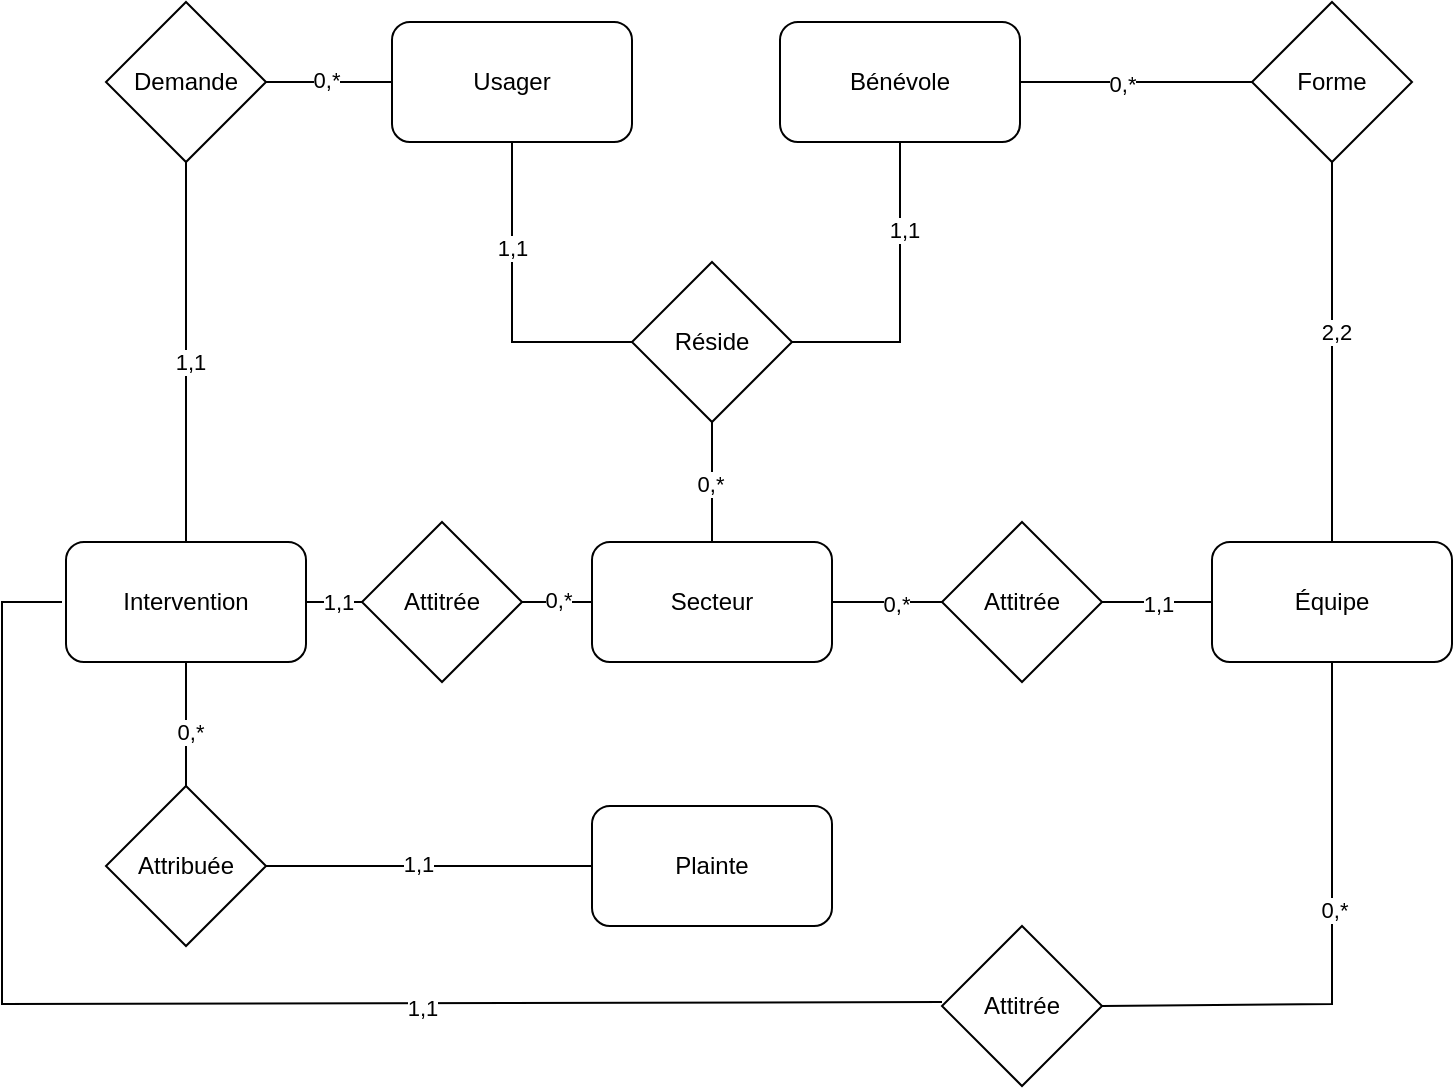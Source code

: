 <mxfile version="26.2.9">
  <diagram name="Page-1" id="ks7HY8iy_Kgf61ztUCsI">
    <mxGraphModel dx="1428" dy="743" grid="1" gridSize="10" guides="1" tooltips="1" connect="1" arrows="1" fold="1" page="1" pageScale="1" pageWidth="1169" pageHeight="827" background="none" math="0" shadow="0">
      <root>
        <mxCell id="0" />
        <mxCell id="1" parent="0" />
        <mxCell id="JO7mMctXThJsMqSaezbj-1" value="Usager" style="rounded=1;whiteSpace=wrap;html=1;" parent="1" vertex="1">
          <mxGeometry x="455" y="90" width="120" height="60" as="geometry" />
        </mxCell>
        <mxCell id="JO7mMctXThJsMqSaezbj-2" value="Bénévole" style="rounded=1;whiteSpace=wrap;html=1;" parent="1" vertex="1">
          <mxGeometry x="649" y="90" width="120" height="60" as="geometry" />
        </mxCell>
        <mxCell id="JO7mMctXThJsMqSaezbj-3" value="Équipe" style="rounded=1;whiteSpace=wrap;html=1;" parent="1" vertex="1">
          <mxGeometry x="865" y="350" width="120" height="60" as="geometry" />
        </mxCell>
        <mxCell id="JO7mMctXThJsMqSaezbj-4" value="Intervention" style="rounded=1;whiteSpace=wrap;html=1;" parent="1" vertex="1">
          <mxGeometry x="292" y="350" width="120" height="60" as="geometry" />
        </mxCell>
        <mxCell id="JO7mMctXThJsMqSaezbj-5" value="Secteur" style="rounded=1;whiteSpace=wrap;html=1;" parent="1" vertex="1">
          <mxGeometry x="555" y="350" width="120" height="60" as="geometry" />
        </mxCell>
        <mxCell id="TEtd4nVNc_RvkwSd-Xjk-1" value="Réside" style="rhombus;whiteSpace=wrap;html=1;" parent="1" vertex="1">
          <mxGeometry x="575" y="210" width="80" height="80" as="geometry" />
        </mxCell>
        <mxCell id="TEtd4nVNc_RvkwSd-Xjk-6" value="Forme" style="rhombus;whiteSpace=wrap;html=1;" parent="1" vertex="1">
          <mxGeometry x="885" y="80" width="80" height="80" as="geometry" />
        </mxCell>
        <mxCell id="TEtd4nVNc_RvkwSd-Xjk-11" value="" style="endArrow=none;html=1;rounded=0;entryX=0.5;entryY=1;entryDx=0;entryDy=0;" parent="1" source="TEtd4nVNc_RvkwSd-Xjk-1" target="JO7mMctXThJsMqSaezbj-1" edge="1">
          <mxGeometry width="50" height="50" relative="1" as="geometry">
            <mxPoint x="515" y="300" as="sourcePoint" />
            <mxPoint x="795" y="350" as="targetPoint" />
            <Array as="points">
              <mxPoint x="515" y="250" />
            </Array>
          </mxGeometry>
        </mxCell>
        <mxCell id="KciBB_D1JzYFTfs1zMgW-5" value="1,1" style="edgeLabel;html=1;align=center;verticalAlign=middle;resizable=0;points=[];" parent="TEtd4nVNc_RvkwSd-Xjk-11" vertex="1" connectable="0">
          <mxGeometry x="0.338" relative="1" as="geometry">
            <mxPoint as="offset" />
          </mxGeometry>
        </mxCell>
        <mxCell id="TEtd4nVNc_RvkwSd-Xjk-16" value="" style="endArrow=none;html=1;rounded=0;entryX=0.5;entryY=1;entryDx=0;entryDy=0;exitX=0.5;exitY=0;exitDx=0;exitDy=0;" parent="1" source="JO7mMctXThJsMqSaezbj-5" target="TEtd4nVNc_RvkwSd-Xjk-1" edge="1">
          <mxGeometry width="50" height="50" relative="1" as="geometry">
            <mxPoint x="745" y="400" as="sourcePoint" />
            <mxPoint x="795" y="350" as="targetPoint" />
          </mxGeometry>
        </mxCell>
        <mxCell id="KciBB_D1JzYFTfs1zMgW-10" value="0,*" style="edgeLabel;html=1;align=center;verticalAlign=middle;resizable=0;points=[];" parent="TEtd4nVNc_RvkwSd-Xjk-16" vertex="1" connectable="0">
          <mxGeometry x="-0.033" y="1" relative="1" as="geometry">
            <mxPoint as="offset" />
          </mxGeometry>
        </mxCell>
        <mxCell id="TEtd4nVNc_RvkwSd-Xjk-17" value="" style="endArrow=none;html=1;rounded=0;entryX=0.5;entryY=1;entryDx=0;entryDy=0;exitX=1;exitY=0.5;exitDx=0;exitDy=0;" parent="1" source="TEtd4nVNc_RvkwSd-Xjk-1" edge="1">
          <mxGeometry width="50" height="50" relative="1" as="geometry">
            <mxPoint x="769" y="250" as="sourcePoint" />
            <mxPoint x="709" y="150" as="targetPoint" />
            <Array as="points">
              <mxPoint x="709" y="250" />
            </Array>
          </mxGeometry>
        </mxCell>
        <mxCell id="KciBB_D1JzYFTfs1zMgW-4" value="1,1" style="edgeLabel;html=1;align=center;verticalAlign=middle;resizable=0;points=[];" parent="TEtd4nVNc_RvkwSd-Xjk-17" vertex="1" connectable="0">
          <mxGeometry x="0.429" y="-2" relative="1" as="geometry">
            <mxPoint as="offset" />
          </mxGeometry>
        </mxCell>
        <mxCell id="TEtd4nVNc_RvkwSd-Xjk-18" value="" style="endArrow=none;html=1;rounded=0;exitX=1;exitY=0.5;exitDx=0;exitDy=0;entryX=0;entryY=0.5;entryDx=0;entryDy=0;" parent="1" source="JO7mMctXThJsMqSaezbj-2" target="TEtd4nVNc_RvkwSd-Xjk-6" edge="1">
          <mxGeometry width="50" height="50" relative="1" as="geometry">
            <mxPoint x="825" y="180" as="sourcePoint" />
            <mxPoint x="865" y="120" as="targetPoint" />
          </mxGeometry>
        </mxCell>
        <mxCell id="KciBB_D1JzYFTfs1zMgW-6" value="0,*" style="edgeLabel;html=1;align=center;verticalAlign=middle;resizable=0;points=[];" parent="TEtd4nVNc_RvkwSd-Xjk-18" vertex="1" connectable="0">
          <mxGeometry x="-0.121" y="-1" relative="1" as="geometry">
            <mxPoint as="offset" />
          </mxGeometry>
        </mxCell>
        <mxCell id="TEtd4nVNc_RvkwSd-Xjk-19" value="" style="endArrow=none;html=1;rounded=0;entryX=0.5;entryY=1;entryDx=0;entryDy=0;exitX=0.5;exitY=0;exitDx=0;exitDy=0;" parent="1" source="JO7mMctXThJsMqSaezbj-3" target="TEtd4nVNc_RvkwSd-Xjk-6" edge="1">
          <mxGeometry width="50" height="50" relative="1" as="geometry">
            <mxPoint x="845" y="230" as="sourcePoint" />
            <mxPoint x="895" y="180" as="targetPoint" />
          </mxGeometry>
        </mxCell>
        <mxCell id="KciBB_D1JzYFTfs1zMgW-3" value="2,2" style="edgeLabel;html=1;align=center;verticalAlign=middle;resizable=0;points=[];" parent="TEtd4nVNc_RvkwSd-Xjk-19" vertex="1" connectable="0">
          <mxGeometry x="0.105" y="-2" relative="1" as="geometry">
            <mxPoint as="offset" />
          </mxGeometry>
        </mxCell>
        <mxCell id="Wr0w5bm30W0_YL6eEUMg-1" value="Plainte" style="rounded=1;whiteSpace=wrap;html=1;" parent="1" vertex="1">
          <mxGeometry x="555" y="482" width="120" height="60" as="geometry" />
        </mxCell>
        <mxCell id="Wr0w5bm30W0_YL6eEUMg-5" value="Attitrée" style="rhombus;whiteSpace=wrap;html=1;" parent="1" vertex="1">
          <mxGeometry x="730" y="340" width="80" height="80" as="geometry" />
        </mxCell>
        <mxCell id="Wr0w5bm30W0_YL6eEUMg-8" value="" style="endArrow=none;html=1;rounded=0;entryX=0;entryY=0.5;entryDx=0;entryDy=0;" parent="1" source="JO7mMctXThJsMqSaezbj-5" target="Wr0w5bm30W0_YL6eEUMg-5" edge="1">
          <mxGeometry width="50" height="50" relative="1" as="geometry">
            <mxPoint x="675" y="430" as="sourcePoint" />
            <mxPoint x="722" y="417" as="targetPoint" />
          </mxGeometry>
        </mxCell>
        <mxCell id="eeaKz44hLQpDB7-xSij6-11" value="0,*" style="edgeLabel;html=1;align=center;verticalAlign=middle;resizable=0;points=[];" vertex="1" connectable="0" parent="Wr0w5bm30W0_YL6eEUMg-8">
          <mxGeometry x="0.164" y="-1" relative="1" as="geometry">
            <mxPoint as="offset" />
          </mxGeometry>
        </mxCell>
        <mxCell id="Wr0w5bm30W0_YL6eEUMg-9" value="" style="endArrow=none;html=1;rounded=0;entryX=1;entryY=0.5;entryDx=0;entryDy=0;exitX=0;exitY=0.5;exitDx=0;exitDy=0;" parent="1" source="JO7mMctXThJsMqSaezbj-3" target="Wr0w5bm30W0_YL6eEUMg-5" edge="1">
          <mxGeometry width="50" height="50" relative="1" as="geometry">
            <mxPoint x="799" y="467" as="sourcePoint" />
            <mxPoint x="849" y="417" as="targetPoint" />
          </mxGeometry>
        </mxCell>
        <mxCell id="eeaKz44hLQpDB7-xSij6-10" value="1,1" style="edgeLabel;html=1;align=center;verticalAlign=middle;resizable=0;points=[];" vertex="1" connectable="0" parent="Wr0w5bm30W0_YL6eEUMg-9">
          <mxGeometry x="-0.018" y="1" relative="1" as="geometry">
            <mxPoint as="offset" />
          </mxGeometry>
        </mxCell>
        <mxCell id="Wr0w5bm30W0_YL6eEUMg-11" value="Attribuée" style="rhombus;whiteSpace=wrap;html=1;" parent="1" vertex="1">
          <mxGeometry x="312" y="472" width="80" height="80" as="geometry" />
        </mxCell>
        <mxCell id="Wr0w5bm30W0_YL6eEUMg-12" value="" style="endArrow=none;html=1;rounded=0;entryX=0.5;entryY=1;entryDx=0;entryDy=0;exitX=0.5;exitY=0;exitDx=0;exitDy=0;" parent="1" source="Wr0w5bm30W0_YL6eEUMg-11" target="JO7mMctXThJsMqSaezbj-4" edge="1">
          <mxGeometry width="50" height="50" relative="1" as="geometry">
            <mxPoint x="224" y="483" as="sourcePoint" />
            <mxPoint x="274" y="433" as="targetPoint" />
          </mxGeometry>
        </mxCell>
        <mxCell id="eeaKz44hLQpDB7-xSij6-4" value="0,*" style="edgeLabel;html=1;align=center;verticalAlign=middle;resizable=0;points=[];" vertex="1" connectable="0" parent="Wr0w5bm30W0_YL6eEUMg-12">
          <mxGeometry x="-0.129" y="-2" relative="1" as="geometry">
            <mxPoint as="offset" />
          </mxGeometry>
        </mxCell>
        <mxCell id="Wr0w5bm30W0_YL6eEUMg-13" value="" style="endArrow=none;html=1;rounded=0;entryX=1;entryY=0.5;entryDx=0;entryDy=0;exitX=0;exitY=0.5;exitDx=0;exitDy=0;" parent="1" source="Wr0w5bm30W0_YL6eEUMg-1" target="Wr0w5bm30W0_YL6eEUMg-11" edge="1">
          <mxGeometry width="50" height="50" relative="1" as="geometry">
            <mxPoint x="230" y="544" as="sourcePoint" />
            <mxPoint x="280" y="494" as="targetPoint" />
          </mxGeometry>
        </mxCell>
        <mxCell id="eeaKz44hLQpDB7-xSij6-6" value="1,1" style="edgeLabel;html=1;align=center;verticalAlign=middle;resizable=0;points=[];" vertex="1" connectable="0" parent="Wr0w5bm30W0_YL6eEUMg-13">
          <mxGeometry x="0.068" y="-1" relative="1" as="geometry">
            <mxPoint as="offset" />
          </mxGeometry>
        </mxCell>
        <mxCell id="Wr0w5bm30W0_YL6eEUMg-24" value="Attitrée" style="rhombus;whiteSpace=wrap;html=1;" parent="1" vertex="1">
          <mxGeometry x="730" y="542" width="80" height="80" as="geometry" />
        </mxCell>
        <mxCell id="Wr0w5bm30W0_YL6eEUMg-25" value="" style="endArrow=none;html=1;rounded=0;entryX=0.5;entryY=1;entryDx=0;entryDy=0;exitX=1;exitY=0.5;exitDx=0;exitDy=0;" parent="1" source="Wr0w5bm30W0_YL6eEUMg-24" target="JO7mMctXThJsMqSaezbj-3" edge="1">
          <mxGeometry width="50" height="50" relative="1" as="geometry">
            <mxPoint x="900" y="611" as="sourcePoint" />
            <mxPoint x="950" y="561" as="targetPoint" />
            <Array as="points">
              <mxPoint x="925" y="581" />
            </Array>
          </mxGeometry>
        </mxCell>
        <mxCell id="eeaKz44hLQpDB7-xSij6-3" value="0,*" style="edgeLabel;html=1;align=center;verticalAlign=middle;resizable=0;points=[];" vertex="1" connectable="0" parent="Wr0w5bm30W0_YL6eEUMg-25">
          <mxGeometry x="0.133" y="-1" relative="1" as="geometry">
            <mxPoint as="offset" />
          </mxGeometry>
        </mxCell>
        <mxCell id="Wr0w5bm30W0_YL6eEUMg-26" value="" style="endArrow=none;html=1;rounded=0;" parent="1" edge="1">
          <mxGeometry width="50" height="50" relative="1" as="geometry">
            <mxPoint x="290" y="380" as="sourcePoint" />
            <mxPoint x="730" y="580" as="targetPoint" />
            <Array as="points">
              <mxPoint x="260" y="380" />
              <mxPoint x="260" y="581" />
            </Array>
          </mxGeometry>
        </mxCell>
        <mxCell id="eeaKz44hLQpDB7-xSij6-2" value="1,1" style="edgeLabel;html=1;align=center;verticalAlign=middle;resizable=0;points=[];" vertex="1" connectable="0" parent="Wr0w5bm30W0_YL6eEUMg-26">
          <mxGeometry x="0.258" y="-2" relative="1" as="geometry">
            <mxPoint as="offset" />
          </mxGeometry>
        </mxCell>
        <mxCell id="Wr0w5bm30W0_YL6eEUMg-27" value="Attitrée" style="rhombus;whiteSpace=wrap;html=1;" parent="1" vertex="1">
          <mxGeometry x="440" y="340" width="80" height="80" as="geometry" />
        </mxCell>
        <mxCell id="Wr0w5bm30W0_YL6eEUMg-28" value="" style="endArrow=none;html=1;rounded=0;entryX=0;entryY=0.5;entryDx=0;entryDy=0;exitX=1;exitY=0.5;exitDx=0;exitDy=0;" parent="1" source="Wr0w5bm30W0_YL6eEUMg-27" target="JO7mMctXThJsMqSaezbj-5" edge="1">
          <mxGeometry width="50" height="50" relative="1" as="geometry">
            <mxPoint x="630" y="391" as="sourcePoint" />
            <mxPoint x="680" y="341" as="targetPoint" />
          </mxGeometry>
        </mxCell>
        <mxCell id="eeaKz44hLQpDB7-xSij6-7" value="0,*" style="edgeLabel;html=1;align=center;verticalAlign=middle;resizable=0;points=[];" vertex="1" connectable="0" parent="Wr0w5bm30W0_YL6eEUMg-28">
          <mxGeometry x="0.029" y="1" relative="1" as="geometry">
            <mxPoint as="offset" />
          </mxGeometry>
        </mxCell>
        <mxCell id="Wr0w5bm30W0_YL6eEUMg-29" value="" style="endArrow=none;html=1;rounded=0;entryX=0;entryY=0.5;entryDx=0;entryDy=0;exitX=1;exitY=0.5;exitDx=0;exitDy=0;" parent="1" source="JO7mMctXThJsMqSaezbj-4" target="Wr0w5bm30W0_YL6eEUMg-27" edge="1">
          <mxGeometry width="50" height="50" relative="1" as="geometry">
            <mxPoint x="330" y="331" as="sourcePoint" />
            <mxPoint x="380" y="281" as="targetPoint" />
          </mxGeometry>
        </mxCell>
        <mxCell id="eeaKz44hLQpDB7-xSij6-9" value="1,1" style="edgeLabel;html=1;align=center;verticalAlign=middle;resizable=0;points=[];" vertex="1" connectable="0" parent="Wr0w5bm30W0_YL6eEUMg-29">
          <mxGeometry x="0.143" relative="1" as="geometry">
            <mxPoint as="offset" />
          </mxGeometry>
        </mxCell>
        <mxCell id="Wr0w5bm30W0_YL6eEUMg-31" value="Demande" style="rhombus;whiteSpace=wrap;html=1;" parent="1" vertex="1">
          <mxGeometry x="312" y="80" width="80" height="80" as="geometry" />
        </mxCell>
        <mxCell id="Wr0w5bm30W0_YL6eEUMg-33" value="" style="endArrow=none;html=1;rounded=0;entryX=0;entryY=0.5;entryDx=0;entryDy=0;exitX=1;exitY=0.5;exitDx=0;exitDy=0;" parent="1" source="Wr0w5bm30W0_YL6eEUMg-31" target="JO7mMctXThJsMqSaezbj-1" edge="1">
          <mxGeometry width="50" height="50" relative="1" as="geometry">
            <mxPoint x="350" y="281" as="sourcePoint" />
            <mxPoint x="400" y="231" as="targetPoint" />
          </mxGeometry>
        </mxCell>
        <mxCell id="KciBB_D1JzYFTfs1zMgW-7" value="0,*" style="edgeLabel;html=1;align=center;verticalAlign=middle;resizable=0;points=[];" parent="Wr0w5bm30W0_YL6eEUMg-33" vertex="1" connectable="0">
          <mxGeometry x="-0.048" y="1" relative="1" as="geometry">
            <mxPoint as="offset" />
          </mxGeometry>
        </mxCell>
        <mxCell id="Wr0w5bm30W0_YL6eEUMg-34" value="" style="endArrow=none;html=1;rounded=0;entryX=0.5;entryY=1;entryDx=0;entryDy=0;" parent="1" source="JO7mMctXThJsMqSaezbj-4" target="Wr0w5bm30W0_YL6eEUMg-31" edge="1">
          <mxGeometry width="50" height="50" relative="1" as="geometry">
            <mxPoint x="630" y="391" as="sourcePoint" />
            <mxPoint x="680" y="341" as="targetPoint" />
          </mxGeometry>
        </mxCell>
        <mxCell id="KciBB_D1JzYFTfs1zMgW-8" value="1,1" style="edgeLabel;html=1;align=center;verticalAlign=middle;resizable=0;points=[];" parent="Wr0w5bm30W0_YL6eEUMg-34" vertex="1" connectable="0">
          <mxGeometry x="-0.053" y="-2" relative="1" as="geometry">
            <mxPoint as="offset" />
          </mxGeometry>
        </mxCell>
      </root>
    </mxGraphModel>
  </diagram>
</mxfile>
